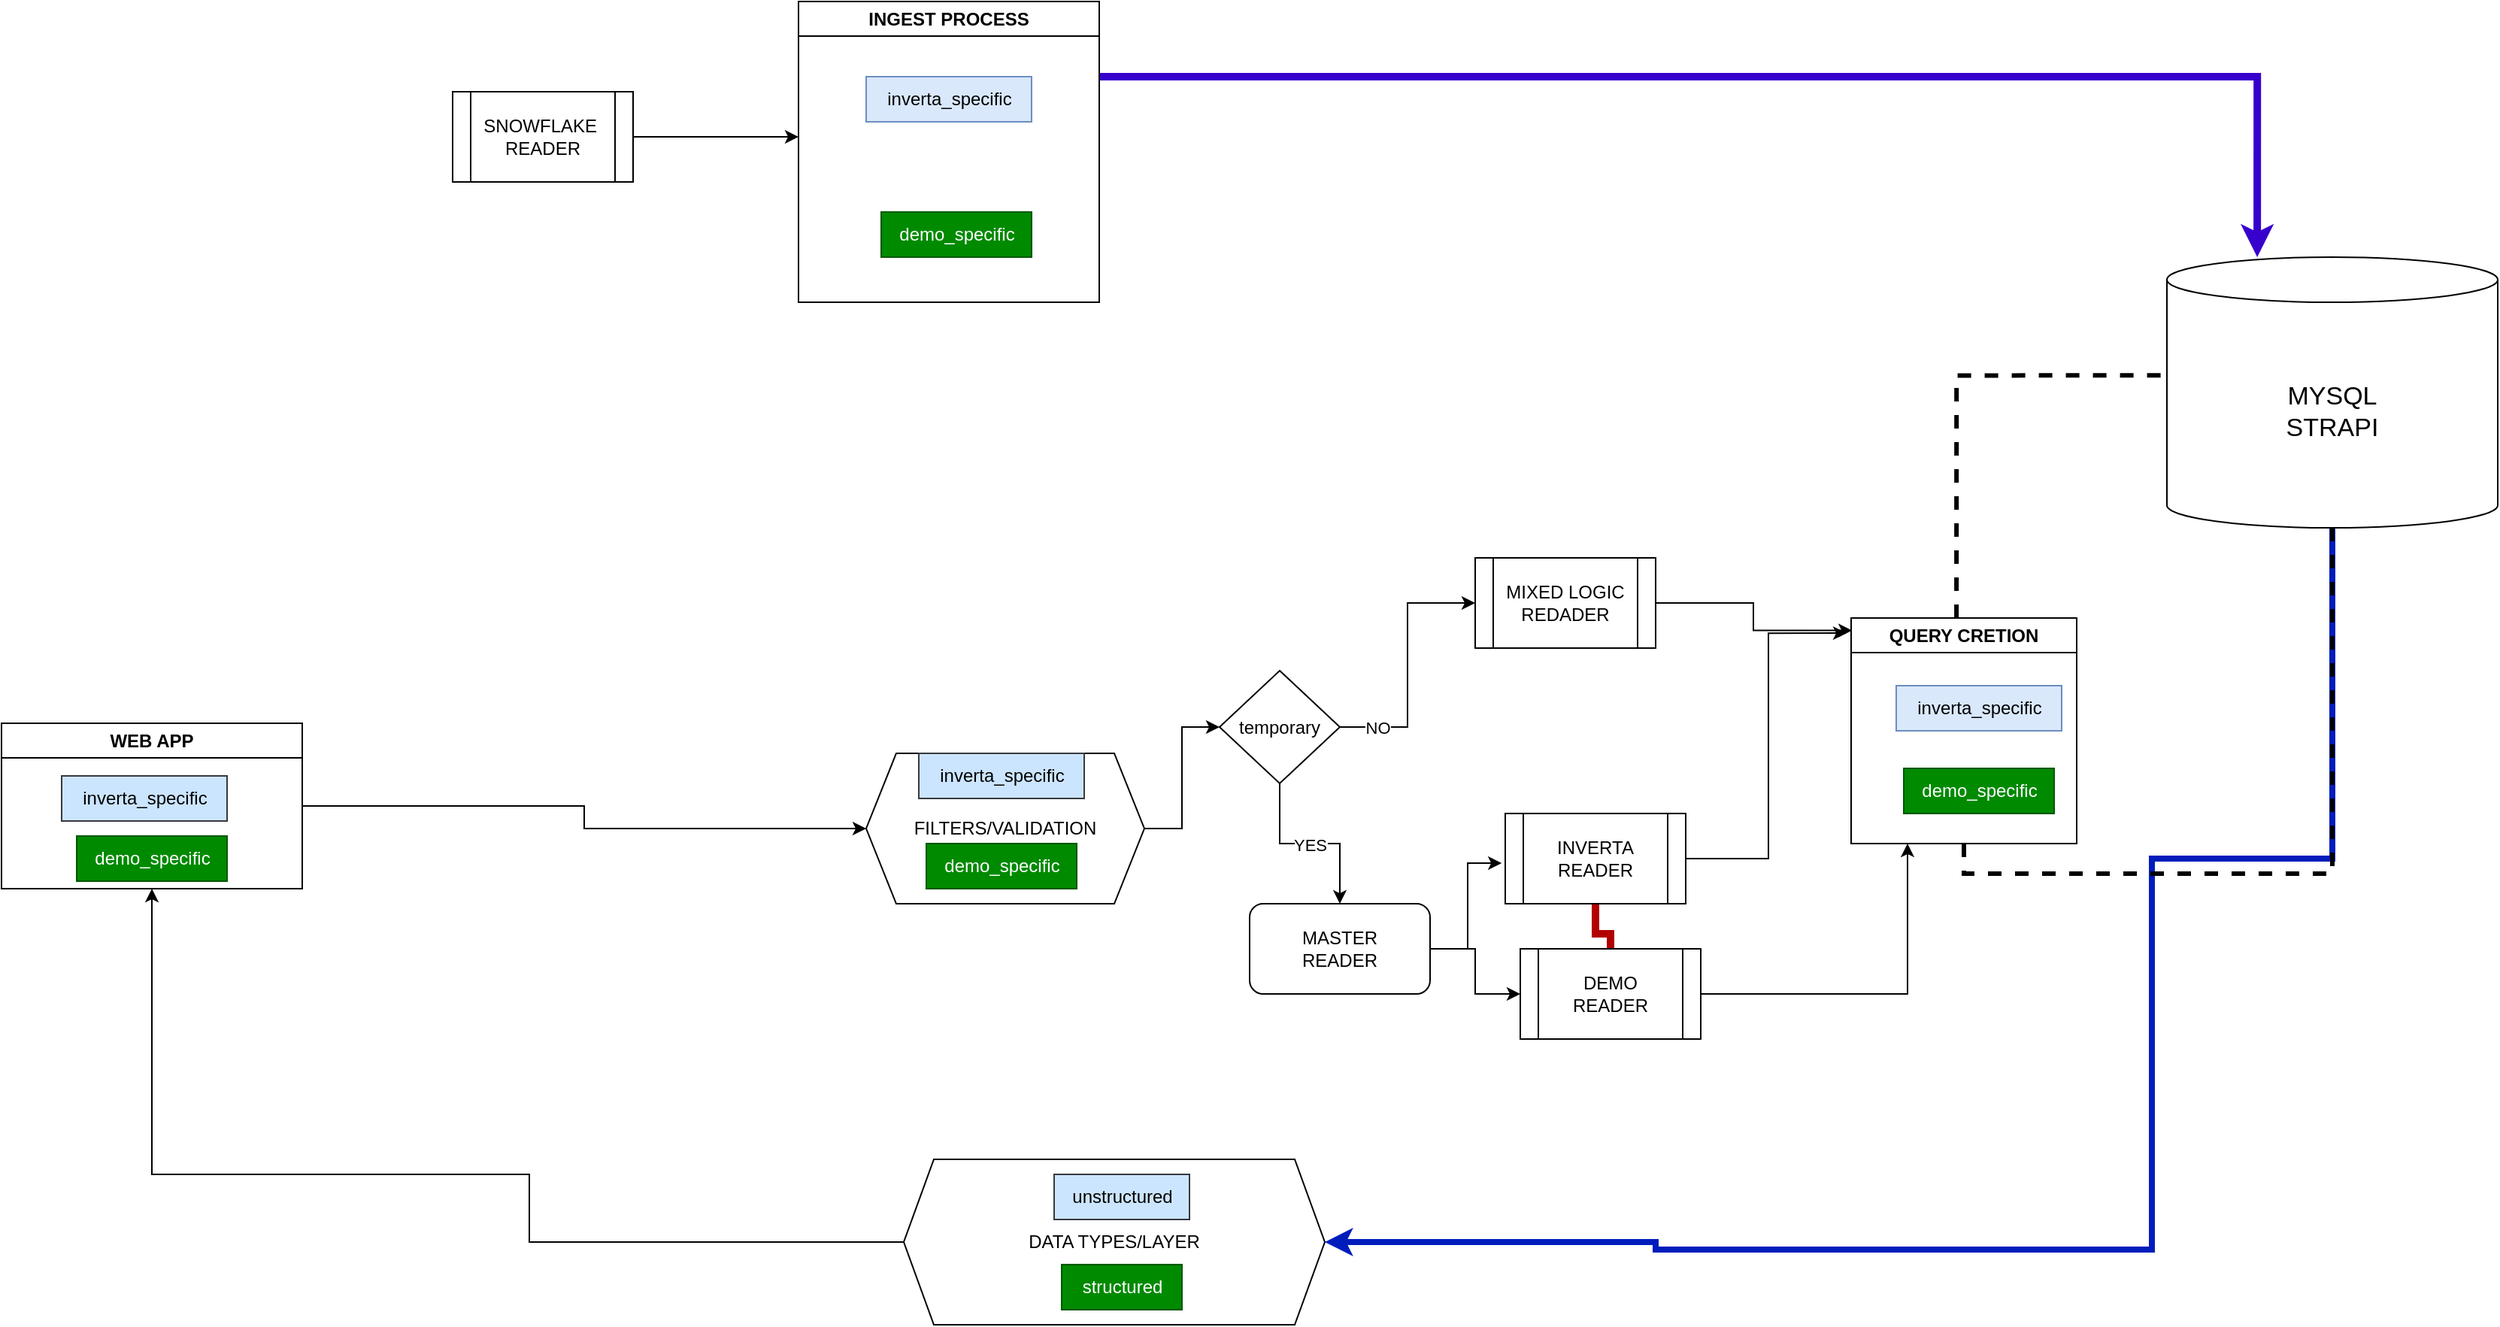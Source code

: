 <mxfile version="26.0.11">
  <diagram name="Page-1" id="5zlqmF8-RxHgjCPg0dOS">
    <mxGraphModel dx="2223" dy="869" grid="1" gridSize="10" guides="1" tooltips="1" connect="1" arrows="1" fold="1" page="1" pageScale="1" pageWidth="980" pageHeight="1390" background="#FFFFFF" math="0" shadow="0">
      <root>
        <mxCell id="0" />
        <mxCell id="1" parent="0" />
        <mxCell id="y3RdNykZNErndNqedI7k-34" style="edgeStyle=orthogonalEdgeStyle;rounded=0;orthogonalLoop=1;jettySize=auto;html=1;" parent="1" source="y3RdNykZNErndNqedI7k-1" edge="1">
          <mxGeometry relative="1" as="geometry">
            <mxPoint x="350" y="140" as="targetPoint" />
          </mxGeometry>
        </mxCell>
        <mxCell id="y3RdNykZNErndNqedI7k-1" value="SNOWFLAKE&amp;nbsp;&lt;div&gt;READER&lt;/div&gt;" style="shape=process;whiteSpace=wrap;html=1;backgroundOutline=1;" parent="1" vertex="1">
          <mxGeometry x="120" y="110" width="120" height="60" as="geometry" />
        </mxCell>
        <mxCell id="A3wxCb46uTmvDOCX3819-2" style="edgeStyle=orthogonalEdgeStyle;rounded=0;orthogonalLoop=1;jettySize=auto;html=1;entryX=0.5;entryY=0;entryDx=0;entryDy=0;endArrow=none;startFill=0;fillColor=#e51400;strokeColor=#B20000;strokeWidth=5;" parent="1" source="y3RdNykZNErndNqedI7k-4" target="y3RdNykZNErndNqedI7k-9" edge="1">
          <mxGeometry relative="1" as="geometry" />
        </mxCell>
        <mxCell id="y3RdNykZNErndNqedI7k-4" value="INVERTA&lt;div&gt;READER&lt;/div&gt;" style="shape=process;whiteSpace=wrap;html=1;backgroundOutline=1;" parent="1" vertex="1">
          <mxGeometry x="820" y="590" width="120" height="60" as="geometry" />
        </mxCell>
        <mxCell id="A3wxCb46uTmvDOCX3819-6" value="" style="edgeStyle=orthogonalEdgeStyle;rounded=0;orthogonalLoop=1;jettySize=auto;html=1;" parent="1" source="y3RdNykZNErndNqedI7k-5" target="A3wxCb46uTmvDOCX3819-5" edge="1">
          <mxGeometry relative="1" as="geometry" />
        </mxCell>
        <mxCell id="y3RdNykZNErndNqedI7k-5" value="FILTERS/VALIDATION" style="shape=hexagon;perimeter=hexagonPerimeter2;whiteSpace=wrap;html=1;fixedSize=1;fillColor=none;gradientColor=#595959;gradientDirection=north;" parent="1" vertex="1">
          <mxGeometry x="395" y="550" width="185" height="100" as="geometry" />
        </mxCell>
        <mxCell id="y3RdNykZNErndNqedI7k-42" style="edgeStyle=orthogonalEdgeStyle;rounded=0;orthogonalLoop=1;jettySize=auto;html=1;entryX=1;entryY=0.5;entryDx=0;entryDy=0;fillColor=#0050ef;strokeColor=#001DBC;strokeWidth=4;" parent="1" source="y3RdNykZNErndNqedI7k-6" target="y3RdNykZNErndNqedI7k-36" edge="1">
          <mxGeometry relative="1" as="geometry">
            <Array as="points">
              <mxPoint x="1370" y="620" />
              <mxPoint x="1250" y="620" />
              <mxPoint x="1250" y="880" />
              <mxPoint x="920" y="880" />
              <mxPoint x="920" y="875" />
            </Array>
          </mxGeometry>
        </mxCell>
        <mxCell id="y3RdNykZNErndNqedI7k-6" value="&lt;font style=&quot;font-size: 17px;&quot;&gt;MYSQL&lt;/font&gt;&lt;div&gt;&lt;font style=&quot;font-size: 17px;&quot;&gt;STRAPI&lt;/font&gt;&lt;/div&gt;" style="shape=cylinder3;whiteSpace=wrap;html=1;boundedLbl=1;backgroundOutline=1;size=15;" parent="1" vertex="1">
          <mxGeometry x="1260" y="220" width="220" height="180" as="geometry" />
        </mxCell>
        <mxCell id="y3RdNykZNErndNqedI7k-7" style="edgeStyle=orthogonalEdgeStyle;rounded=0;orthogonalLoop=1;jettySize=auto;html=1;entryX=0.001;entryY=0.437;entryDx=0;entryDy=0;entryPerimeter=0;endArrow=none;startFill=0;dashed=1;strokeWidth=3;exitX=0.467;exitY=0;exitDx=0;exitDy=0;exitPerimeter=0;" parent="1" source="y3RdNykZNErndNqedI7k-14" target="y3RdNykZNErndNqedI7k-6" edge="1">
          <mxGeometry relative="1" as="geometry">
            <mxPoint x="1040" y="428.05" as="sourcePoint" />
            <mxPoint x="1182.05" y="280" as="targetPoint" />
          </mxGeometry>
        </mxCell>
        <mxCell id="y3RdNykZNErndNqedI7k-8" style="edgeStyle=orthogonalEdgeStyle;rounded=0;orthogonalLoop=1;jettySize=auto;html=1;entryX=0.273;entryY=0;entryDx=0;entryDy=0;entryPerimeter=0;exitX=1;exitY=0.25;exitDx=0;exitDy=0;strokeWidth=5;fillColor=#6a00ff;strokeColor=#3700CC;" parent="1" source="y3RdNykZNErndNqedI7k-31" target="y3RdNykZNErndNqedI7k-6" edge="1">
          <mxGeometry relative="1" as="geometry">
            <mxPoint x="580" y="90" as="sourcePoint" />
          </mxGeometry>
        </mxCell>
        <mxCell id="y3RdNykZNErndNqedI7k-10" style="edgeStyle=orthogonalEdgeStyle;rounded=0;orthogonalLoop=1;jettySize=auto;html=1;endArrow=none;startFill=0;dashed=1;strokeWidth=3;exitX=0.5;exitY=1;exitDx=0;exitDy=0;" parent="1" source="y3RdNykZNErndNqedI7k-14" target="y3RdNykZNErndNqedI7k-6" edge="1">
          <mxGeometry relative="1" as="geometry" />
        </mxCell>
        <mxCell id="y3RdNykZNErndNqedI7k-25" style="edgeStyle=orthogonalEdgeStyle;rounded=0;orthogonalLoop=1;jettySize=auto;html=1;entryX=0.25;entryY=1;entryDx=0;entryDy=0;" parent="1" source="y3RdNykZNErndNqedI7k-9" target="y3RdNykZNErndNqedI7k-14" edge="1">
          <mxGeometry relative="1" as="geometry" />
        </mxCell>
        <mxCell id="y3RdNykZNErndNqedI7k-9" value="DEMO&lt;div&gt;READER&lt;/div&gt;" style="shape=process;whiteSpace=wrap;html=1;backgroundOutline=1;" parent="1" vertex="1">
          <mxGeometry x="830" y="680" width="120" height="60" as="geometry" />
        </mxCell>
        <mxCell id="y3RdNykZNErndNqedI7k-14" value="QUERY CRETION" style="swimlane;whiteSpace=wrap;html=1;" parent="1" vertex="1">
          <mxGeometry x="1050" y="460" width="150" height="150" as="geometry" />
        </mxCell>
        <mxCell id="y3RdNykZNErndNqedI7k-15" value="&lt;div&gt;inverta_specific&lt;/div&gt;" style="text;html=1;align=center;verticalAlign=middle;resizable=0;points=[];autosize=1;strokeColor=#6c8ebf;fillColor=#dae8fc;" parent="y3RdNykZNErndNqedI7k-14" vertex="1">
          <mxGeometry x="30" y="45" width="110" height="30" as="geometry" />
        </mxCell>
        <mxCell id="y3RdNykZNErndNqedI7k-16" value="demo_specific" style="text;html=1;align=center;verticalAlign=middle;resizable=0;points=[];autosize=1;strokeColor=#005700;fillColor=#008a00;fontColor=#ffffff;" parent="y3RdNykZNErndNqedI7k-14" vertex="1">
          <mxGeometry x="35" y="100" width="100" height="30" as="geometry" />
        </mxCell>
        <mxCell id="y3RdNykZNErndNqedI7k-20" value="&lt;div&gt;inverta_specific&lt;/div&gt;" style="text;html=1;align=center;verticalAlign=middle;resizable=0;points=[];autosize=1;strokeColor=#36393d;fillColor=#cce5ff;" parent="1" vertex="1">
          <mxGeometry x="430" y="550" width="110" height="30" as="geometry" />
        </mxCell>
        <mxCell id="y3RdNykZNErndNqedI7k-21" value="demo_specific" style="text;html=1;align=center;verticalAlign=middle;resizable=0;points=[];autosize=1;strokeColor=#005700;fillColor=#008a00;fontColor=#ffffff;" parent="1" vertex="1">
          <mxGeometry x="435" y="610" width="100" height="30" as="geometry" />
        </mxCell>
        <mxCell id="y3RdNykZNErndNqedI7k-24" style="edgeStyle=orthogonalEdgeStyle;rounded=0;orthogonalLoop=1;jettySize=auto;html=1;entryX=-0.02;entryY=0.067;entryDx=0;entryDy=0;entryPerimeter=0;" parent="1" source="y3RdNykZNErndNqedI7k-4" target="y3RdNykZNErndNqedI7k-14" edge="1">
          <mxGeometry relative="1" as="geometry" />
        </mxCell>
        <mxCell id="y3RdNykZNErndNqedI7k-27" style="edgeStyle=orthogonalEdgeStyle;rounded=0;orthogonalLoop=1;jettySize=auto;html=1;entryX=0;entryY=0.5;entryDx=0;entryDy=0;exitX=1;exitY=0.5;exitDx=0;exitDy=0;" parent="1" source="y3RdNykZNErndNqedI7k-26" target="y3RdNykZNErndNqedI7k-5" edge="1">
          <mxGeometry relative="1" as="geometry">
            <mxPoint x="270" y="440" as="sourcePoint" />
          </mxGeometry>
        </mxCell>
        <mxCell id="y3RdNykZNErndNqedI7k-26" value="WEB APP" style="swimlane;whiteSpace=wrap;html=1;" parent="1" vertex="1">
          <mxGeometry x="-180" y="530" width="200" height="110" as="geometry" />
        </mxCell>
        <mxCell id="y3RdNykZNErndNqedI7k-29" value="&lt;div&gt;inverta_specific&lt;/div&gt;" style="text;html=1;align=center;verticalAlign=middle;resizable=0;points=[];autosize=1;strokeColor=#36393d;fillColor=#cce5ff;" parent="y3RdNykZNErndNqedI7k-26" vertex="1">
          <mxGeometry x="40" y="35" width="110" height="30" as="geometry" />
        </mxCell>
        <mxCell id="y3RdNykZNErndNqedI7k-30" value="demo_specific" style="text;html=1;align=center;verticalAlign=middle;resizable=0;points=[];autosize=1;strokeColor=#005700;fillColor=#008a00;fontColor=#ffffff;" parent="y3RdNykZNErndNqedI7k-26" vertex="1">
          <mxGeometry x="50" y="75" width="100" height="30" as="geometry" />
        </mxCell>
        <mxCell id="y3RdNykZNErndNqedI7k-31" value="INGEST PROCESS" style="swimlane;whiteSpace=wrap;html=1;" parent="1" vertex="1">
          <mxGeometry x="350" y="50" width="200" height="200" as="geometry" />
        </mxCell>
        <mxCell id="y3RdNykZNErndNqedI7k-32" value="demo_specific" style="text;html=1;align=center;verticalAlign=middle;resizable=0;points=[];autosize=1;strokeColor=#005700;fillColor=#008a00;fontColor=#ffffff;" parent="y3RdNykZNErndNqedI7k-31" vertex="1">
          <mxGeometry x="55" y="140" width="100" height="30" as="geometry" />
        </mxCell>
        <mxCell id="y3RdNykZNErndNqedI7k-33" value="&lt;div&gt;inverta_specific&lt;/div&gt;" style="text;html=1;align=center;verticalAlign=middle;resizable=0;points=[];autosize=1;strokeColor=#6c8ebf;fillColor=#dae8fc;" parent="y3RdNykZNErndNqedI7k-31" vertex="1">
          <mxGeometry x="45" y="50" width="110" height="30" as="geometry" />
        </mxCell>
        <mxCell id="y3RdNykZNErndNqedI7k-43" style="edgeStyle=orthogonalEdgeStyle;rounded=0;orthogonalLoop=1;jettySize=auto;html=1;" parent="1" source="y3RdNykZNErndNqedI7k-36" edge="1">
          <mxGeometry relative="1" as="geometry">
            <mxPoint x="-80" y="640" as="targetPoint" />
            <Array as="points">
              <mxPoint x="171" y="875" />
              <mxPoint x="171" y="830" />
              <mxPoint x="-80" y="830" />
            </Array>
          </mxGeometry>
        </mxCell>
        <mxCell id="y3RdNykZNErndNqedI7k-36" value="DATA TYPES/LAYER" style="shape=hexagon;perimeter=hexagonPerimeter2;whiteSpace=wrap;html=1;fixedSize=1;" parent="1" vertex="1">
          <mxGeometry x="420" y="820" width="280" height="110" as="geometry" />
        </mxCell>
        <mxCell id="y3RdNykZNErndNqedI7k-37" value="&lt;div&gt;unstructured&lt;/div&gt;" style="text;html=1;align=center;verticalAlign=middle;resizable=0;points=[];autosize=1;strokeColor=#36393d;fillColor=#cce5ff;" parent="1" vertex="1">
          <mxGeometry x="520" y="830" width="90" height="30" as="geometry" />
        </mxCell>
        <mxCell id="y3RdNykZNErndNqedI7k-38" value="structured" style="text;html=1;align=center;verticalAlign=middle;resizable=0;points=[];autosize=1;strokeColor=#005700;fillColor=#008a00;fontColor=#ffffff;" parent="1" vertex="1">
          <mxGeometry x="525" y="890" width="80" height="30" as="geometry" />
        </mxCell>
        <mxCell id="A3wxCb46uTmvDOCX3819-3" value="MIXED LOGIC&lt;div&gt;REDADER&lt;/div&gt;" style="shape=process;whiteSpace=wrap;html=1;backgroundOutline=1;" parent="1" vertex="1">
          <mxGeometry x="800" y="420" width="120" height="60" as="geometry" />
        </mxCell>
        <mxCell id="A3wxCb46uTmvDOCX3819-7" style="edgeStyle=orthogonalEdgeStyle;rounded=0;orthogonalLoop=1;jettySize=auto;html=1;entryX=0;entryY=0.5;entryDx=0;entryDy=0;" parent="1" source="A3wxCb46uTmvDOCX3819-5" target="A3wxCb46uTmvDOCX3819-3" edge="1">
          <mxGeometry relative="1" as="geometry" />
        </mxCell>
        <mxCell id="fxnb6dvaSXOTxycwh1Ah-5" value="NO" style="edgeLabel;html=1;align=center;verticalAlign=middle;resizable=0;points=[];" vertex="1" connectable="0" parent="A3wxCb46uTmvDOCX3819-7">
          <mxGeometry x="-0.709" relative="1" as="geometry">
            <mxPoint as="offset" />
          </mxGeometry>
        </mxCell>
        <mxCell id="A3wxCb46uTmvDOCX3819-10" style="edgeStyle=orthogonalEdgeStyle;rounded=0;orthogonalLoop=1;jettySize=auto;html=1;" parent="1" source="A3wxCb46uTmvDOCX3819-5" target="A3wxCb46uTmvDOCX3819-9" edge="1">
          <mxGeometry relative="1" as="geometry" />
        </mxCell>
        <mxCell id="fxnb6dvaSXOTxycwh1Ah-4" value="YES" style="edgeLabel;html=1;align=center;verticalAlign=middle;resizable=0;points=[];" vertex="1" connectable="0" parent="A3wxCb46uTmvDOCX3819-10">
          <mxGeometry x="-0.001" y="-1" relative="1" as="geometry">
            <mxPoint as="offset" />
          </mxGeometry>
        </mxCell>
        <mxCell id="A3wxCb46uTmvDOCX3819-5" value="temporary" style="rhombus;whiteSpace=wrap;html=1;" parent="1" vertex="1">
          <mxGeometry x="630" y="495" width="80" height="75" as="geometry" />
        </mxCell>
        <mxCell id="A3wxCb46uTmvDOCX3819-12" style="edgeStyle=orthogonalEdgeStyle;rounded=0;orthogonalLoop=1;jettySize=auto;html=1;entryX=0;entryY=0.5;entryDx=0;entryDy=0;" parent="1" source="A3wxCb46uTmvDOCX3819-9" target="y3RdNykZNErndNqedI7k-9" edge="1">
          <mxGeometry relative="1" as="geometry" />
        </mxCell>
        <mxCell id="A3wxCb46uTmvDOCX3819-9" value="MASTER&lt;div&gt;READER&lt;/div&gt;" style="rounded=1;whiteSpace=wrap;html=1;" parent="1" vertex="1">
          <mxGeometry x="650" y="650" width="120" height="60" as="geometry" />
        </mxCell>
        <mxCell id="A3wxCb46uTmvDOCX3819-11" style="edgeStyle=orthogonalEdgeStyle;rounded=0;orthogonalLoop=1;jettySize=auto;html=1;entryX=-0.02;entryY=0.55;entryDx=0;entryDy=0;entryPerimeter=0;" parent="1" source="A3wxCb46uTmvDOCX3819-9" target="y3RdNykZNErndNqedI7k-4" edge="1">
          <mxGeometry relative="1" as="geometry" />
        </mxCell>
        <mxCell id="fxnb6dvaSXOTxycwh1Ah-3" style="edgeStyle=orthogonalEdgeStyle;rounded=0;orthogonalLoop=1;jettySize=auto;html=1;entryX=0.004;entryY=0.055;entryDx=0;entryDy=0;entryPerimeter=0;" edge="1" parent="1" source="A3wxCb46uTmvDOCX3819-3" target="y3RdNykZNErndNqedI7k-14">
          <mxGeometry relative="1" as="geometry" />
        </mxCell>
      </root>
    </mxGraphModel>
  </diagram>
</mxfile>
